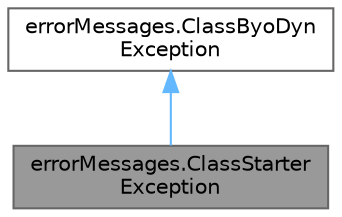 digraph "errorMessages.ClassStarterException"
{
 // LATEX_PDF_SIZE
  bgcolor="transparent";
  edge [fontname=Helvetica,fontsize=10,labelfontname=Helvetica,labelfontsize=10];
  node [fontname=Helvetica,fontsize=10,shape=box,height=0.2,width=0.4];
  Node1 [id="Node000001",label="errorMessages.ClassStarter\lException",height=0.2,width=0.4,color="gray40", fillcolor="grey60", style="filled", fontcolor="black",tooltip=" "];
  Node2 -> Node1 [id="edge2_Node000001_Node000002",dir="back",color="steelblue1",style="solid",tooltip=" "];
  Node2 [id="Node000002",label="errorMessages.ClassByoDyn\lException",height=0.2,width=0.4,color="gray40", fillcolor="white", style="filled",URL="$classerror_messages_1_1_class_byo_dyn_exception.html",tooltip=" "];
}
